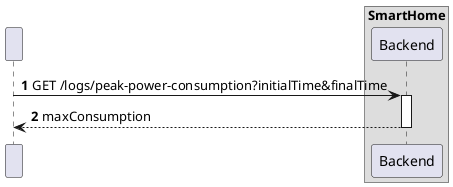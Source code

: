@startuml
'https://plantuml.com/sequence-diagram
!pragma layout smetana

autonumber


participant " " as HTTP

box "SmartHome"
    participant "Backend" as BE
end box

HTTP -> BE : GET /logs/peak-power-consumption?initialTime&finalTime
activate BE


BE --> HTTP : maxConsumption
deactivate BE



@enduml